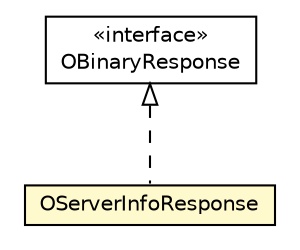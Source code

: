 #!/usr/local/bin/dot
#
# Class diagram 
# Generated by UMLGraph version R5_6-24-gf6e263 (http://www.umlgraph.org/)
#

digraph G {
	edge [fontname="Helvetica",fontsize=10,labelfontname="Helvetica",labelfontsize=10];
	node [fontname="Helvetica",fontsize=10,shape=plaintext];
	nodesep=0.25;
	ranksep=0.5;
	// com.orientechnologies.orient.client.remote.OBinaryResponse
	c6645361 [label=<<table title="com.orientechnologies.orient.client.remote.OBinaryResponse" border="0" cellborder="1" cellspacing="0" cellpadding="2" port="p" href="../OBinaryResponse.html">
		<tr><td><table border="0" cellspacing="0" cellpadding="1">
<tr><td align="center" balign="center"> &#171;interface&#187; </td></tr>
<tr><td align="center" balign="center"> OBinaryResponse </td></tr>
		</table></td></tr>
		</table>>, URL="../OBinaryResponse.html", fontname="Helvetica", fontcolor="black", fontsize=10.0];
	// com.orientechnologies.orient.client.remote.message.OServerInfoResponse
	c6645450 [label=<<table title="com.orientechnologies.orient.client.remote.message.OServerInfoResponse" border="0" cellborder="1" cellspacing="0" cellpadding="2" port="p" bgcolor="lemonChiffon" href="./OServerInfoResponse.html">
		<tr><td><table border="0" cellspacing="0" cellpadding="1">
<tr><td align="center" balign="center"> OServerInfoResponse </td></tr>
		</table></td></tr>
		</table>>, URL="./OServerInfoResponse.html", fontname="Helvetica", fontcolor="black", fontsize=10.0];
	//com.orientechnologies.orient.client.remote.message.OServerInfoResponse implements com.orientechnologies.orient.client.remote.OBinaryResponse
	c6645361:p -> c6645450:p [dir=back,arrowtail=empty,style=dashed];
}

